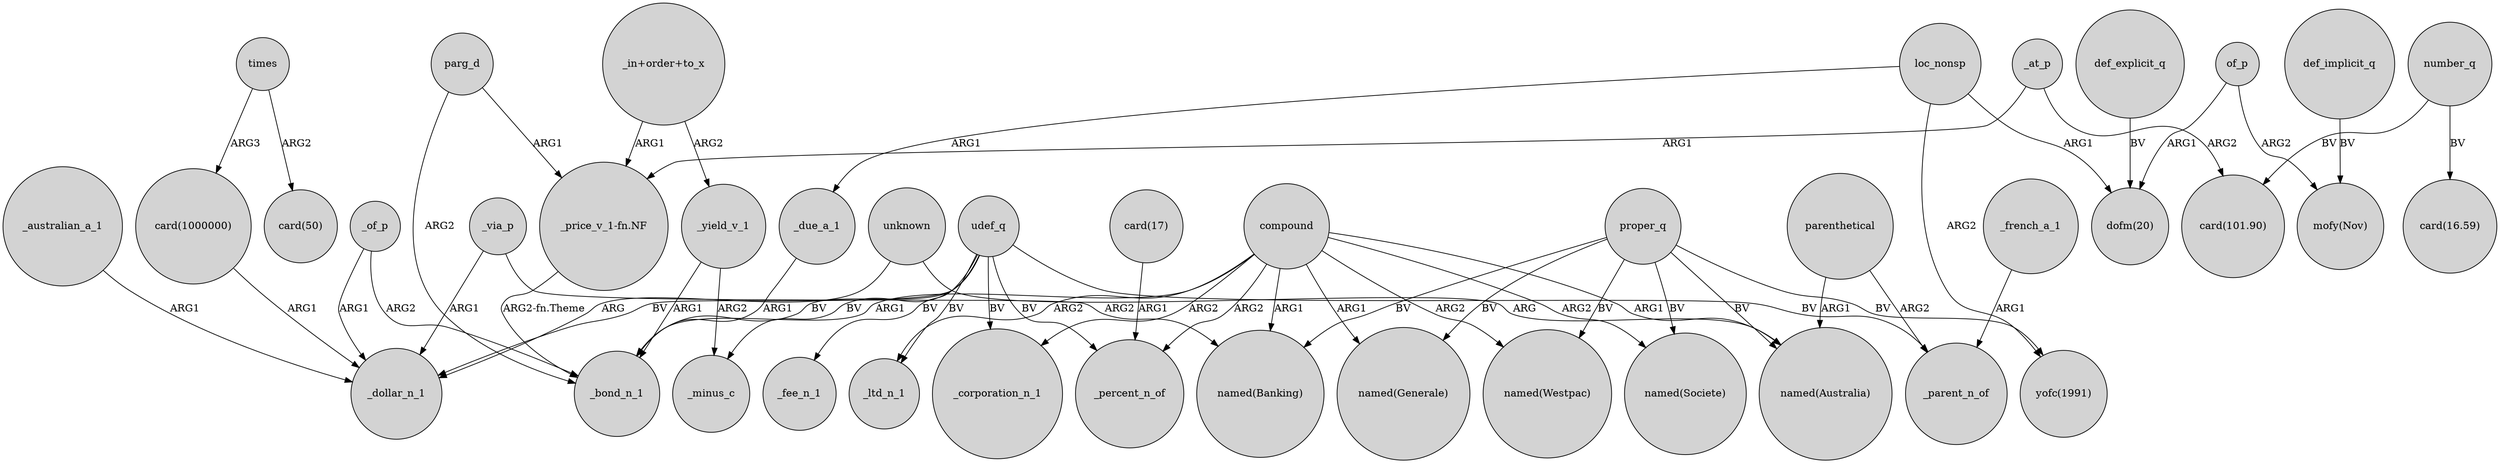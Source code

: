 digraph {
	node [shape=circle style=filled]
	times -> "card(50)" [label=ARG2]
	"card(1000000)" -> _dollar_n_1 [label=ARG1]
	_due_a_1 -> _bond_n_1 [label=ARG1]
	udef_q -> _parent_n_of [label=BV]
	udef_q -> _fee_n_1 [label=BV]
	loc_nonsp -> "yofc(1991)" [label=ARG2]
	parg_d -> _bond_n_1 [label=ARG2]
	proper_q -> "named(Banking)" [label=BV]
	_french_a_1 -> _parent_n_of [label=ARG1]
	of_p -> "dofm(20)" [label=ARG1]
	loc_nonsp -> "dofm(20)" [label=ARG1]
	proper_q -> "yofc(1991)" [label=BV]
	proper_q -> "named(Generale)" [label=BV]
	_of_p -> _dollar_n_1 [label=ARG1]
	compound -> "named(Generale)" [label=ARG1]
	_via_p -> "named(Banking)" [label=ARG2]
	compound -> _bond_n_1 [label=ARG1]
	compound -> _corporation_n_1 [label=ARG2]
	unknown -> _dollar_n_1 [label=ARG]
	_of_p -> _bond_n_1 [label=ARG2]
	unknown -> "named(Australia)" [label=ARG]
	_australian_a_1 -> _dollar_n_1 [label=ARG1]
	"card(17)" -> _percent_n_of [label=ARG1]
	_yield_v_1 -> _bond_n_1 [label=ARG1]
	compound -> _percent_n_of [label=ARG2]
	_yield_v_1 -> _minus_c [label=ARG2]
	_at_p -> "_price_v_1-fn.NF" [label=ARG1]
	"_price_v_1-fn.NF" -> _bond_n_1 [label="ARG2-fn.Theme"]
	loc_nonsp -> _due_a_1 [label=ARG1]
	udef_q -> _corporation_n_1 [label=BV]
	udef_q -> _bond_n_1 [label=BV]
	"_in+order+to_x" -> "_price_v_1-fn.NF" [label=ARG1]
	parenthetical -> _parent_n_of [label=ARG2]
	compound -> "named(Westpac)" [label=ARG2]
	"_in+order+to_x" -> _yield_v_1 [label=ARG2]
	times -> "card(1000000)" [label=ARG3]
	compound -> "named(Banking)" [label=ARG1]
	number_q -> "card(101.90)" [label=BV]
	parenthetical -> "named(Australia)" [label=ARG1]
	_via_p -> _dollar_n_1 [label=ARG1]
	parg_d -> "_price_v_1-fn.NF" [label=ARG1]
	def_explicit_q -> "dofm(20)" [label=BV]
	compound -> _ltd_n_1 [label=ARG2]
	compound -> "named(Societe)" [label=ARG2]
	proper_q -> "named(Westpac)" [label=BV]
	number_q -> "card(16.59)" [label=BV]
	compound -> "named(Australia)" [label=ARG1]
	of_p -> "mofy(Nov)" [label=ARG2]
	def_implicit_q -> "mofy(Nov)" [label=BV]
	udef_q -> _percent_n_of [label=BV]
	udef_q -> _minus_c [label=BV]
	_at_p -> "card(101.90)" [label=ARG2]
	udef_q -> _ltd_n_1 [label=BV]
	proper_q -> "named(Societe)" [label=BV]
	udef_q -> _dollar_n_1 [label=BV]
	proper_q -> "named(Australia)" [label=BV]
}
